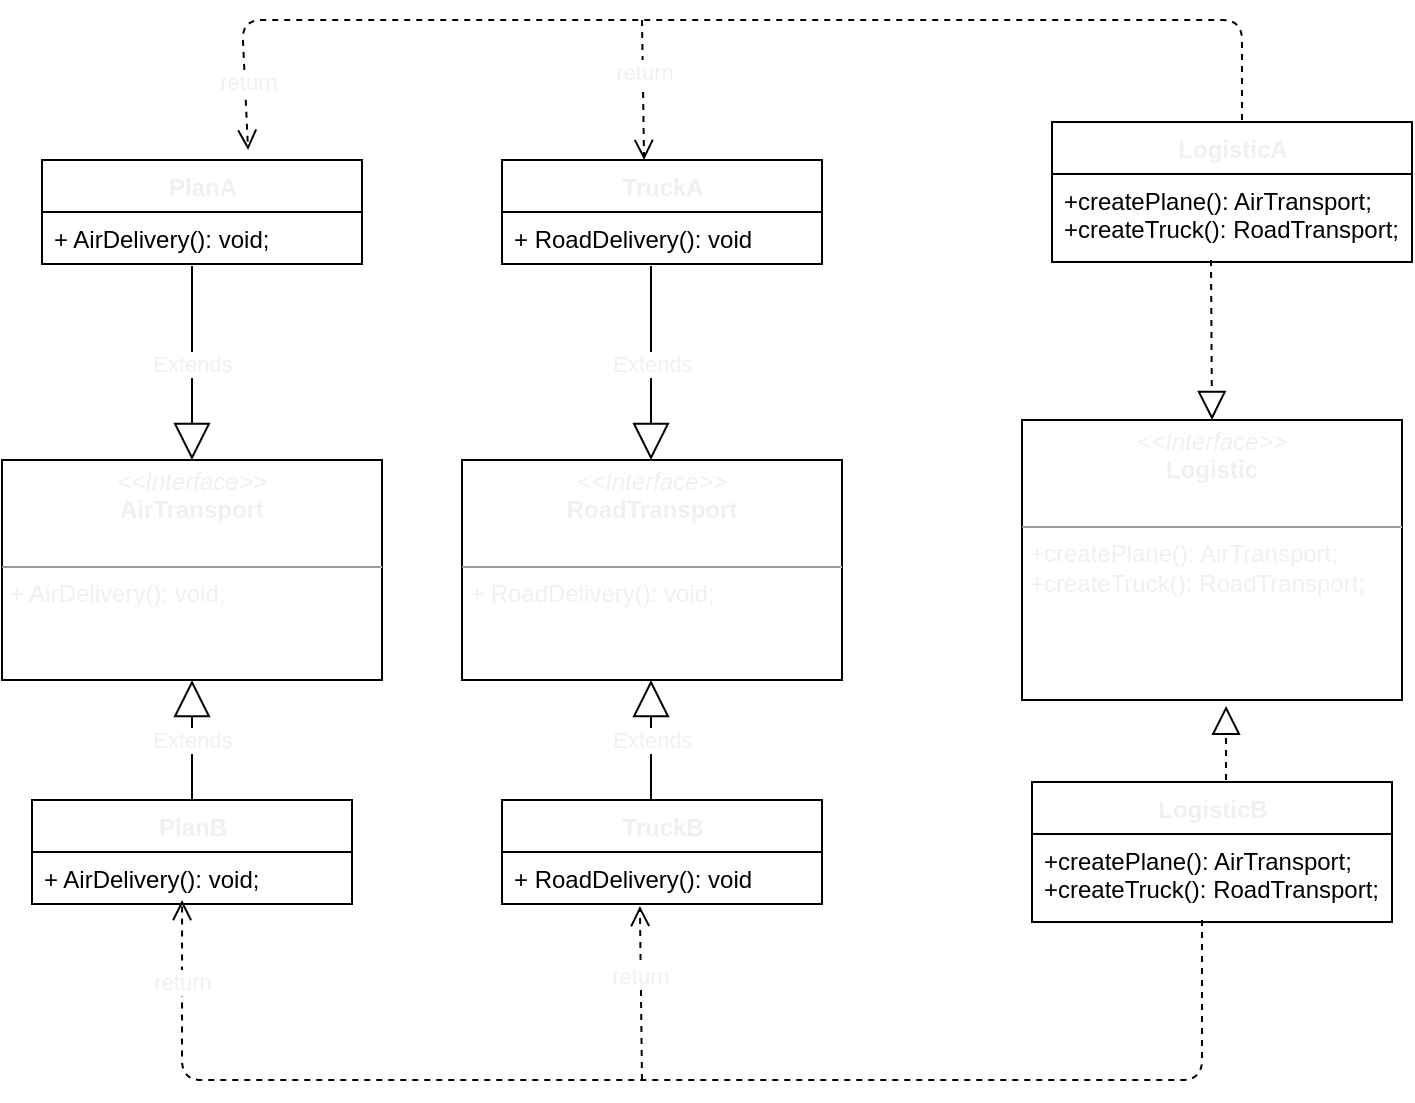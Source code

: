 <mxfile>
    <diagram id="xg9SMwyKc_W8HEiQ5CtN" name="Страница 1">
        <mxGraphModel dx="1204" dy="800" grid="1" gridSize="10" guides="1" tooltips="1" connect="1" arrows="1" fold="1" page="1" pageScale="1" pageWidth="827" pageHeight="1169" background="none" math="0" shadow="0">
            <root>
                <mxCell id="0"/>
                <mxCell id="1" parent="0"/>
                <mxCell id="3" value="&lt;p style=&quot;margin: 0px ; margin-top: 4px ; text-align: center&quot;&gt;&lt;i&gt;&amp;lt;&amp;lt;Interface&amp;gt;&amp;gt;&lt;/i&gt;&lt;br&gt;&lt;b&gt;RoadTransport&lt;/b&gt;&lt;/p&gt;&lt;p style=&quot;margin: 0px ; margin-left: 4px&quot;&gt;&lt;br&gt;&lt;/p&gt;&lt;hr size=&quot;1&quot;&gt;&lt;p style=&quot;margin: 0px ; margin-left: 4px&quot;&gt;+ RoadDelivery(): void;&lt;br&gt;&lt;/p&gt;" style="verticalAlign=top;align=left;overflow=fill;fontSize=12;fontFamily=Helvetica;html=1;fontColor=#f0f0f0;" vertex="1" parent="1">
                    <mxGeometry x="270" y="330" width="190" height="110" as="geometry"/>
                </mxCell>
                <mxCell id="4" value="&lt;p style=&quot;margin: 0px ; margin-top: 4px ; text-align: center&quot;&gt;&lt;i&gt;&amp;lt;&amp;lt;Interface&amp;gt;&amp;gt;&lt;/i&gt;&lt;br&gt;&lt;b&gt;AirTransport&lt;/b&gt;&lt;/p&gt;&lt;p style=&quot;margin: 0px ; margin-left: 4px&quot;&gt;&lt;br&gt;&lt;/p&gt;&lt;hr size=&quot;1&quot;&gt;&lt;p style=&quot;margin: 0px ; margin-left: 4px&quot;&gt;+ AirDelivery(): void;&lt;br&gt;&lt;/p&gt;" style="verticalAlign=top;align=left;overflow=fill;fontSize=12;fontFamily=Helvetica;html=1;fontColor=#f0f0f0;" vertex="1" parent="1">
                    <mxGeometry x="40" y="330" width="190" height="110" as="geometry"/>
                </mxCell>
                <mxCell id="13" value="TruckA" style="swimlane;fontStyle=1;align=center;verticalAlign=top;childLayout=stackLayout;horizontal=1;startSize=26;horizontalStack=0;resizeParent=1;resizeParentMax=0;resizeLast=0;collapsible=1;marginBottom=0;fontFamily=Helvetica;fontColor=#f0f0f0;html=1;" vertex="1" parent="1">
                    <mxGeometry x="290" y="180" width="160" height="52" as="geometry"/>
                </mxCell>
                <mxCell id="16" value="+ RoadDelivery(): void" style="text;strokeColor=none;fillColor=none;align=left;verticalAlign=top;spacingLeft=4;spacingRight=4;overflow=hidden;rotatable=0;points=[[0,0.5],[1,0.5]];portConstraint=eastwest;" vertex="1" parent="13">
                    <mxGeometry y="26" width="160" height="26" as="geometry"/>
                </mxCell>
                <mxCell id="17" value="PlanA" style="swimlane;fontStyle=1;align=center;verticalAlign=top;childLayout=stackLayout;horizontal=1;startSize=26;horizontalStack=0;resizeParent=1;resizeParentMax=0;resizeLast=0;collapsible=1;marginBottom=0;fontFamily=Helvetica;fontColor=#f0f0f0;html=1;" vertex="1" parent="1">
                    <mxGeometry x="60" y="180" width="160" height="52" as="geometry"/>
                </mxCell>
                <mxCell id="20" value="+ AirDelivery(): void;" style="text;strokeColor=none;fillColor=none;align=left;verticalAlign=top;spacingLeft=4;spacingRight=4;overflow=hidden;rotatable=0;points=[[0,0.5],[1,0.5]];portConstraint=eastwest;" vertex="1" parent="17">
                    <mxGeometry y="26" width="160" height="26" as="geometry"/>
                </mxCell>
                <mxCell id="21" value="PlanB" style="swimlane;fontStyle=1;align=center;verticalAlign=top;childLayout=stackLayout;horizontal=1;startSize=26;horizontalStack=0;resizeParent=1;resizeParentMax=0;resizeLast=0;collapsible=1;marginBottom=0;fontFamily=Helvetica;fontColor=#f0f0f0;html=1;" vertex="1" parent="1">
                    <mxGeometry x="55" y="500" width="160" height="52" as="geometry"/>
                </mxCell>
                <mxCell id="22" value="+ AirDelivery(): void;" style="text;strokeColor=none;fillColor=none;align=left;verticalAlign=top;spacingLeft=4;spacingRight=4;overflow=hidden;rotatable=0;points=[[0,0.5],[1,0.5]];portConstraint=eastwest;" vertex="1" parent="21">
                    <mxGeometry y="26" width="160" height="26" as="geometry"/>
                </mxCell>
                <mxCell id="23" value="TruckB" style="swimlane;fontStyle=1;align=center;verticalAlign=top;childLayout=stackLayout;horizontal=1;startSize=26;horizontalStack=0;resizeParent=1;resizeParentMax=0;resizeLast=0;collapsible=1;marginBottom=0;fontFamily=Helvetica;fontColor=#f0f0f0;html=1;" vertex="1" parent="1">
                    <mxGeometry x="290" y="500" width="160" height="52" as="geometry">
                        <mxRectangle x="290" y="500" width="70" height="26" as="alternateBounds"/>
                    </mxGeometry>
                </mxCell>
                <mxCell id="24" value="+ RoadDelivery(): void" style="text;strokeColor=none;fillColor=none;align=left;verticalAlign=top;spacingLeft=4;spacingRight=4;overflow=hidden;rotatable=0;points=[[0,0.5],[1,0.5]];portConstraint=eastwest;" vertex="1" parent="23">
                    <mxGeometry y="26" width="160" height="26" as="geometry"/>
                </mxCell>
                <mxCell id="25" value="&lt;p style=&quot;margin: 0px ; margin-top: 4px ; text-align: center&quot;&gt;&lt;i&gt;&amp;lt;&amp;lt;Interface&amp;gt;&amp;gt;&lt;/i&gt;&lt;br&gt;&lt;b&gt;Logistic&lt;/b&gt;&lt;/p&gt;&lt;p style=&quot;margin: 0px ; margin-left: 4px&quot;&gt;&lt;br&gt;&lt;/p&gt;&lt;hr size=&quot;1&quot;&gt;&lt;p style=&quot;margin: 0px ; margin-left: 4px&quot;&gt;+createPlane(): AirTransport;&lt;br style=&quot;padding: 0px ; margin: 0px&quot;&gt;+createTruck(): RoadTransport;&lt;br&gt;&lt;/p&gt;" style="verticalAlign=top;align=left;overflow=fill;fontSize=12;fontFamily=Helvetica;html=1;fontColor=#f0f0f0;" vertex="1" parent="1">
                    <mxGeometry x="550" y="310" width="190" height="140" as="geometry"/>
                </mxCell>
                <mxCell id="30" value="LogisticA" style="swimlane;fontStyle=1;align=center;verticalAlign=top;childLayout=stackLayout;horizontal=1;startSize=26;horizontalStack=0;resizeParent=1;resizeParentMax=0;resizeLast=0;collapsible=1;marginBottom=0;fontFamily=Helvetica;fontColor=#f0f0f0;html=1;" vertex="1" parent="1">
                    <mxGeometry x="565" y="161" width="180" height="70" as="geometry"/>
                </mxCell>
                <mxCell id="33" value="+createPlane(): AirTransport;&#10;+createTruck(): RoadTransport;" style="text;strokeColor=none;fillColor=none;align=left;verticalAlign=top;spacingLeft=4;spacingRight=4;overflow=hidden;rotatable=0;points=[[0,0.5],[1,0.5]];portConstraint=eastwest;" vertex="1" parent="30">
                    <mxGeometry y="26" width="180" height="44" as="geometry"/>
                </mxCell>
                <mxCell id="34" value="LogisticB" style="swimlane;fontStyle=1;align=center;verticalAlign=top;childLayout=stackLayout;horizontal=1;startSize=26;horizontalStack=0;resizeParent=1;resizeParentMax=0;resizeLast=0;collapsible=1;marginBottom=0;fontFamily=Helvetica;fontColor=#f0f0f0;html=1;" vertex="1" parent="1">
                    <mxGeometry x="555" y="491" width="180" height="70" as="geometry"/>
                </mxCell>
                <mxCell id="35" value="+createPlane(): AirTransport;&#10;+createTruck(): RoadTransport;" style="text;strokeColor=none;fillColor=none;align=left;verticalAlign=top;spacingLeft=4;spacingRight=4;overflow=hidden;rotatable=0;points=[[0,0.5],[1,0.5]];portConstraint=eastwest;" vertex="1" parent="34">
                    <mxGeometry y="26" width="180" height="44" as="geometry"/>
                </mxCell>
                <mxCell id="36" value="" style="endArrow=block;dashed=1;endFill=0;endSize=12;html=1;fontFamily=Helvetica;fontColor=#f0f0f0;" edge="1" parent="1">
                    <mxGeometry width="160" relative="1" as="geometry">
                        <mxPoint x="644.5" y="230" as="sourcePoint"/>
                        <mxPoint x="645" y="310" as="targetPoint"/>
                    </mxGeometry>
                </mxCell>
                <mxCell id="38" value="Extends" style="endArrow=block;endSize=16;endFill=0;html=1;fontFamily=Helvetica;fontColor=#f0f0f0;entryX=0.5;entryY=0;entryDx=0;entryDy=0;" edge="1" parent="1" target="4">
                    <mxGeometry width="160" relative="1" as="geometry">
                        <mxPoint x="135" y="233" as="sourcePoint"/>
                        <mxPoint x="220" y="290" as="targetPoint"/>
                    </mxGeometry>
                </mxCell>
                <mxCell id="39" value="Extends" style="endArrow=block;endSize=16;endFill=0;html=1;fontFamily=Helvetica;fontColor=#f0f0f0;entryX=0.5;entryY=1;entryDx=0;entryDy=0;exitX=0.5;exitY=0;exitDx=0;exitDy=0;" edge="1" parent="1" source="21" target="4">
                    <mxGeometry width="160" relative="1" as="geometry">
                        <mxPoint x="135" y="490" as="sourcePoint"/>
                        <mxPoint x="220" y="470" as="targetPoint"/>
                    </mxGeometry>
                </mxCell>
                <mxCell id="40" value="return" style="html=1;verticalAlign=bottom;endArrow=open;dashed=1;endSize=8;fontFamily=Helvetica;fontColor=#f0f0f0;entryX=0.644;entryY=-0.096;entryDx=0;entryDy=0;entryPerimeter=0;" edge="1" parent="1" target="17">
                    <mxGeometry x="0.919" y="1" relative="1" as="geometry">
                        <mxPoint x="660" y="160" as="sourcePoint"/>
                        <mxPoint x="110" y="120" as="targetPoint"/>
                        <Array as="points">
                            <mxPoint x="660" y="110"/>
                            <mxPoint x="370" y="110"/>
                            <mxPoint x="160" y="110"/>
                        </Array>
                        <mxPoint as="offset"/>
                    </mxGeometry>
                </mxCell>
                <mxCell id="42" value="return" style="html=1;verticalAlign=bottom;endArrow=open;dashed=1;endSize=8;fontFamily=Helvetica;fontColor=#f0f0f0;entryX=0.469;entryY=0.923;entryDx=0;entryDy=0;entryPerimeter=0;" edge="1" parent="1" target="22">
                    <mxGeometry x="0.853" relative="1" as="geometry">
                        <mxPoint x="640" y="560" as="sourcePoint"/>
                        <mxPoint x="50" y="640" as="targetPoint"/>
                        <Array as="points">
                            <mxPoint x="640" y="640"/>
                            <mxPoint x="130" y="640"/>
                        </Array>
                        <mxPoint as="offset"/>
                    </mxGeometry>
                </mxCell>
                <mxCell id="43" value="return" style="html=1;verticalAlign=bottom;endArrow=open;dashed=1;endSize=8;fontFamily=Helvetica;fontColor=#f0f0f0;entryX=0.431;entryY=1.038;entryDx=0;entryDy=0;entryPerimeter=0;" edge="1" parent="1" target="24">
                    <mxGeometry relative="1" as="geometry">
                        <mxPoint x="360" y="640" as="sourcePoint"/>
                        <mxPoint x="300" y="585" as="targetPoint"/>
                    </mxGeometry>
                </mxCell>
                <mxCell id="44" value="return" style="html=1;verticalAlign=bottom;endArrow=open;dashed=1;endSize=8;fontFamily=Helvetica;fontColor=#f0f0f0;entryX=0.444;entryY=0;entryDx=0;entryDy=0;entryPerimeter=0;" edge="1" parent="1" target="13">
                    <mxGeometry relative="1" as="geometry">
                        <mxPoint x="360" y="110" as="sourcePoint"/>
                        <mxPoint x="270" y="140" as="targetPoint"/>
                    </mxGeometry>
                </mxCell>
                <mxCell id="47" value="" style="endArrow=block;dashed=1;endFill=0;endSize=12;html=1;fontFamily=Helvetica;fontColor=#f0f0f0;entryX=0.537;entryY=1.021;entryDx=0;entryDy=0;entryPerimeter=0;exitX=0.539;exitY=-0.014;exitDx=0;exitDy=0;exitPerimeter=0;" edge="1" parent="1" source="34" target="25">
                    <mxGeometry width="160" relative="1" as="geometry">
                        <mxPoint x="500" y="470" as="sourcePoint"/>
                        <mxPoint x="660" y="470" as="targetPoint"/>
                    </mxGeometry>
                </mxCell>
                <mxCell id="48" value="Extends" style="endArrow=block;endSize=16;endFill=0;html=1;fontFamily=Helvetica;fontColor=#f0f0f0;entryX=0.5;entryY=0;entryDx=0;entryDy=0;" edge="1" parent="1">
                    <mxGeometry width="160" relative="1" as="geometry">
                        <mxPoint x="364.5" y="233" as="sourcePoint"/>
                        <mxPoint x="364.5" y="330" as="targetPoint"/>
                    </mxGeometry>
                </mxCell>
                <mxCell id="49" value="Extends" style="endArrow=block;endSize=16;endFill=0;html=1;fontFamily=Helvetica;fontColor=#f0f0f0;entryX=0.5;entryY=1;entryDx=0;entryDy=0;exitX=0.5;exitY=0;exitDx=0;exitDy=0;" edge="1" parent="1">
                    <mxGeometry width="160" relative="1" as="geometry">
                        <mxPoint x="364.5" y="500" as="sourcePoint"/>
                        <mxPoint x="364.5" y="440" as="targetPoint"/>
                    </mxGeometry>
                </mxCell>
            </root>
        </mxGraphModel>
    </diagram>
</mxfile>